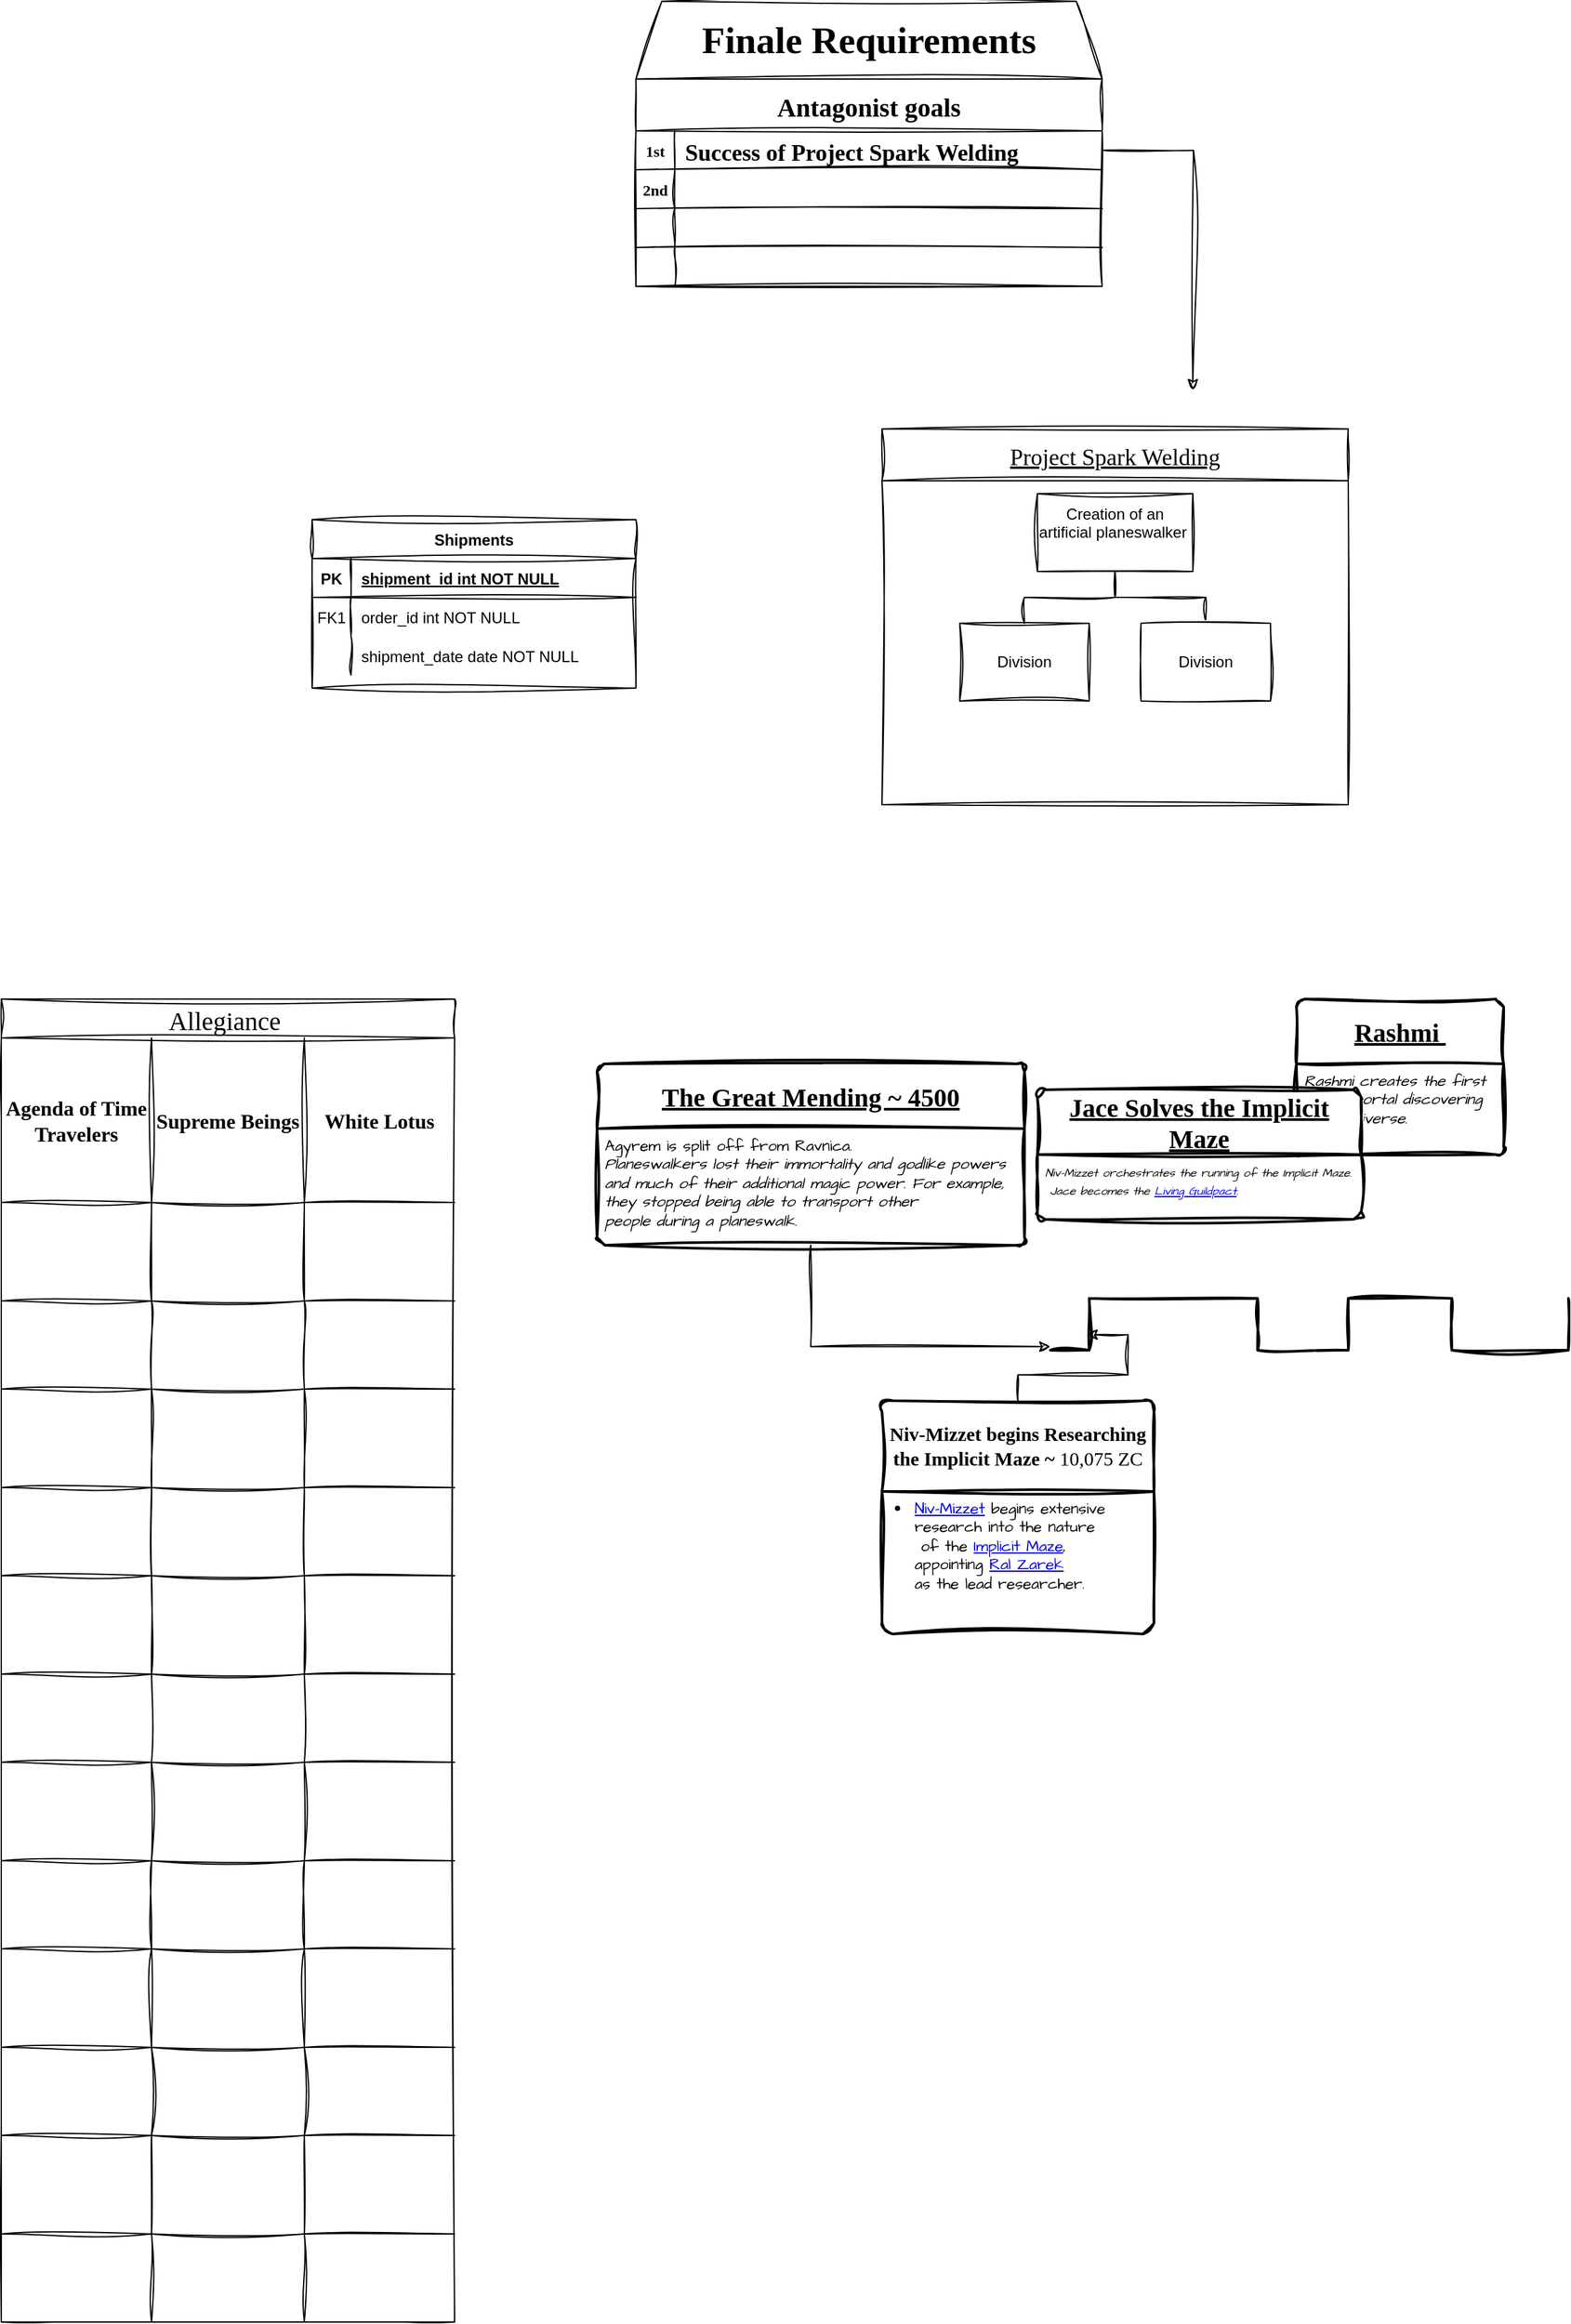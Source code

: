 <mxfile version="22.1.22" type="github">
  <diagram id="R2lEEEUBdFMjLlhIrx00" name="Page-1">
    <mxGraphModel dx="3525" dy="1585" grid="1" gridSize="10" guides="1" tooltips="1" connect="1" arrows="1" fold="1" page="1" pageScale="1" pageWidth="850" pageHeight="1100" math="0" shadow="0" extFonts="Permanent Marker^https://fonts.googleapis.com/css?family=Permanent+Marker">
      <root>
        <mxCell id="0" />
        <mxCell id="1" parent="0" />
        <mxCell id="C-vyLk0tnHw3VtMMgP7b-13" value="Shipments" style="shape=table;startSize=30;container=1;collapsible=1;childLayout=tableLayout;fixedRows=1;rowLines=0;fontStyle=1;align=center;resizeLast=1;labelBackgroundColor=none;sketch=1;curveFitting=1;jiggle=2;" parent="1" vertex="1">
          <mxGeometry y="420" width="250" height="130" as="geometry" />
        </mxCell>
        <mxCell id="C-vyLk0tnHw3VtMMgP7b-14" value="" style="shape=partialRectangle;collapsible=0;dropTarget=0;pointerEvents=0;fillColor=none;points=[[0,0.5],[1,0.5]];portConstraint=eastwest;top=0;left=0;right=0;bottom=1;labelBackgroundColor=none;sketch=1;curveFitting=1;jiggle=2;" parent="C-vyLk0tnHw3VtMMgP7b-13" vertex="1">
          <mxGeometry y="30" width="250" height="30" as="geometry" />
        </mxCell>
        <mxCell id="C-vyLk0tnHw3VtMMgP7b-15" value="PK" style="shape=partialRectangle;overflow=hidden;connectable=0;fillColor=none;top=0;left=0;bottom=0;right=0;fontStyle=1;labelBackgroundColor=none;sketch=1;curveFitting=1;jiggle=2;" parent="C-vyLk0tnHw3VtMMgP7b-14" vertex="1">
          <mxGeometry width="30" height="30" as="geometry">
            <mxRectangle width="30" height="30" as="alternateBounds" />
          </mxGeometry>
        </mxCell>
        <mxCell id="C-vyLk0tnHw3VtMMgP7b-16" value="shipment_id int NOT NULL " style="shape=partialRectangle;overflow=hidden;connectable=0;fillColor=none;top=0;left=0;bottom=0;right=0;align=left;spacingLeft=6;fontStyle=5;labelBackgroundColor=none;sketch=1;curveFitting=1;jiggle=2;" parent="C-vyLk0tnHw3VtMMgP7b-14" vertex="1">
          <mxGeometry x="30" width="220" height="30" as="geometry">
            <mxRectangle width="220" height="30" as="alternateBounds" />
          </mxGeometry>
        </mxCell>
        <mxCell id="C-vyLk0tnHw3VtMMgP7b-17" value="" style="shape=partialRectangle;collapsible=0;dropTarget=0;pointerEvents=0;fillColor=none;points=[[0,0.5],[1,0.5]];portConstraint=eastwest;top=0;left=0;right=0;bottom=0;labelBackgroundColor=none;sketch=1;curveFitting=1;jiggle=2;" parent="C-vyLk0tnHw3VtMMgP7b-13" vertex="1">
          <mxGeometry y="60" width="250" height="30" as="geometry" />
        </mxCell>
        <mxCell id="C-vyLk0tnHw3VtMMgP7b-18" value="FK1" style="shape=partialRectangle;overflow=hidden;connectable=0;fillColor=none;top=0;left=0;bottom=0;right=0;labelBackgroundColor=none;sketch=1;curveFitting=1;jiggle=2;" parent="C-vyLk0tnHw3VtMMgP7b-17" vertex="1">
          <mxGeometry width="30" height="30" as="geometry">
            <mxRectangle width="30" height="30" as="alternateBounds" />
          </mxGeometry>
        </mxCell>
        <mxCell id="C-vyLk0tnHw3VtMMgP7b-19" value="order_id int NOT NULL" style="shape=partialRectangle;overflow=hidden;connectable=0;fillColor=none;top=0;left=0;bottom=0;right=0;align=left;spacingLeft=6;labelBackgroundColor=none;sketch=1;curveFitting=1;jiggle=2;" parent="C-vyLk0tnHw3VtMMgP7b-17" vertex="1">
          <mxGeometry x="30" width="220" height="30" as="geometry">
            <mxRectangle width="220" height="30" as="alternateBounds" />
          </mxGeometry>
        </mxCell>
        <mxCell id="C-vyLk0tnHw3VtMMgP7b-20" value="" style="shape=partialRectangle;collapsible=0;dropTarget=0;pointerEvents=0;fillColor=none;points=[[0,0.5],[1,0.5]];portConstraint=eastwest;top=0;left=0;right=0;bottom=0;labelBackgroundColor=none;sketch=1;curveFitting=1;jiggle=2;" parent="C-vyLk0tnHw3VtMMgP7b-13" vertex="1">
          <mxGeometry y="90" width="250" height="30" as="geometry" />
        </mxCell>
        <mxCell id="C-vyLk0tnHw3VtMMgP7b-21" value="" style="shape=partialRectangle;overflow=hidden;connectable=0;fillColor=none;top=0;left=0;bottom=0;right=0;labelBackgroundColor=none;sketch=1;curveFitting=1;jiggle=2;" parent="C-vyLk0tnHw3VtMMgP7b-20" vertex="1">
          <mxGeometry width="30" height="30" as="geometry">
            <mxRectangle width="30" height="30" as="alternateBounds" />
          </mxGeometry>
        </mxCell>
        <mxCell id="C-vyLk0tnHw3VtMMgP7b-22" value="shipment_date date NOT NULL" style="shape=partialRectangle;overflow=hidden;connectable=0;fillColor=none;top=0;left=0;bottom=0;right=0;align=left;spacingLeft=6;labelBackgroundColor=none;sketch=1;curveFitting=1;jiggle=2;" parent="C-vyLk0tnHw3VtMMgP7b-20" vertex="1">
          <mxGeometry x="30" width="220" height="30" as="geometry">
            <mxRectangle width="220" height="30" as="alternateBounds" />
          </mxGeometry>
        </mxCell>
        <mxCell id="C-vyLk0tnHw3VtMMgP7b-23" value="Antagonist goals" style="shape=table;startSize=40;container=1;collapsible=1;childLayout=tableLayout;fixedRows=1;rowLines=0;fontStyle=1;align=center;resizeLast=1;labelBackgroundColor=none;fontSize=20;fontFamily=Bebas Neue;fontSource=https%3A%2F%2Ffonts.googleapis.com%2Fcss%3Ffamily%3DBebas%2BNeue;sketch=1;curveFitting=1;jiggle=2;" parent="1" vertex="1">
          <mxGeometry x="250" y="80" width="360" height="160" as="geometry">
            <mxRectangle x="250" y="80" width="100" height="30" as="alternateBounds" />
          </mxGeometry>
        </mxCell>
        <mxCell id="fSEFGYRT9wEeC8FM_eow-25" style="shape=partialRectangle;collapsible=0;dropTarget=0;pointerEvents=0;fillColor=none;points=[[0,0.5],[1,0.5]];portConstraint=eastwest;top=0;left=0;right=0;bottom=1;labelBackgroundColor=none;sketch=1;curveFitting=1;jiggle=2;" vertex="1" parent="C-vyLk0tnHw3VtMMgP7b-23">
          <mxGeometry y="40" width="360" height="30" as="geometry" />
        </mxCell>
        <mxCell id="fSEFGYRT9wEeC8FM_eow-26" value="1st" style="shape=partialRectangle;overflow=hidden;connectable=0;fillColor=none;top=0;left=0;bottom=0;right=0;fontStyle=1;align=center;fontFamily=Verdana;labelBackgroundColor=none;sketch=1;curveFitting=1;jiggle=2;" vertex="1" parent="fSEFGYRT9wEeC8FM_eow-25">
          <mxGeometry width="30" height="30" as="geometry">
            <mxRectangle width="30" height="30" as="alternateBounds" />
          </mxGeometry>
        </mxCell>
        <mxCell id="fSEFGYRT9wEeC8FM_eow-27" value="Success of Project Spark Welding" style="shape=partialRectangle;overflow=hidden;connectable=0;fillColor=none;top=0;left=0;bottom=0;right=0;align=left;spacingLeft=6;fontStyle=1;verticalAlign=middle;horizontal=1;fontFamily=Bebas Neue;fontSize=18;fontSource=https%3A%2F%2Ffonts.googleapis.com%2Fcss%3Ffamily%3DBebas%2BNeue;labelBackgroundColor=none;sketch=1;curveFitting=1;jiggle=2;" vertex="1" parent="fSEFGYRT9wEeC8FM_eow-25">
          <mxGeometry x="30" width="330" height="30" as="geometry">
            <mxRectangle width="330" height="30" as="alternateBounds" />
          </mxGeometry>
        </mxCell>
        <mxCell id="fSEFGYRT9wEeC8FM_eow-22" style="shape=partialRectangle;collapsible=0;dropTarget=0;pointerEvents=0;fillColor=none;points=[[0,0.5],[1,0.5]];portConstraint=eastwest;top=0;left=0;right=0;bottom=1;labelBackgroundColor=none;sketch=1;curveFitting=1;jiggle=2;" vertex="1" parent="C-vyLk0tnHw3VtMMgP7b-23">
          <mxGeometry y="70" width="360" height="30" as="geometry" />
        </mxCell>
        <mxCell id="fSEFGYRT9wEeC8FM_eow-23" style="shape=partialRectangle;overflow=hidden;connectable=0;fillColor=none;top=0;left=0;bottom=0;right=0;fontStyle=1;labelBackgroundColor=none;sketch=1;curveFitting=1;jiggle=2;" vertex="1" parent="fSEFGYRT9wEeC8FM_eow-22">
          <mxGeometry width="30" height="30" as="geometry">
            <mxRectangle width="30" height="30" as="alternateBounds" />
          </mxGeometry>
        </mxCell>
        <mxCell id="fSEFGYRT9wEeC8FM_eow-24" style="shape=partialRectangle;overflow=hidden;connectable=0;fillColor=none;top=0;left=0;bottom=0;right=0;align=center;spacingLeft=6;fontStyle=5;verticalAlign=middle;horizontal=1;fontFamily=Times New Roman;fontSize=15;labelBackgroundColor=none;sketch=1;curveFitting=1;jiggle=2;" vertex="1" parent="fSEFGYRT9wEeC8FM_eow-22">
          <mxGeometry x="30" width="330" height="30" as="geometry">
            <mxRectangle width="330" height="30" as="alternateBounds" />
          </mxGeometry>
        </mxCell>
        <mxCell id="fSEFGYRT9wEeC8FM_eow-13" style="shape=partialRectangle;collapsible=0;dropTarget=0;pointerEvents=0;fillColor=none;points=[[0,0.5],[1,0.5]];portConstraint=eastwest;top=0;left=0;right=0;bottom=1;labelBackgroundColor=none;sketch=1;curveFitting=1;jiggle=2;" vertex="1" parent="C-vyLk0tnHw3VtMMgP7b-23">
          <mxGeometry y="100" width="360" height="30" as="geometry" />
        </mxCell>
        <mxCell id="fSEFGYRT9wEeC8FM_eow-14" style="shape=partialRectangle;overflow=hidden;connectable=0;fillColor=none;top=0;left=0;bottom=0;right=0;fontStyle=1;labelBackgroundColor=none;sketch=1;curveFitting=1;jiggle=2;" vertex="1" parent="fSEFGYRT9wEeC8FM_eow-13">
          <mxGeometry width="30" height="30" as="geometry">
            <mxRectangle width="30" height="30" as="alternateBounds" />
          </mxGeometry>
        </mxCell>
        <mxCell id="fSEFGYRT9wEeC8FM_eow-15" style="shape=partialRectangle;overflow=hidden;connectable=0;fillColor=none;top=0;left=0;bottom=0;right=0;align=center;spacingLeft=6;fontStyle=5;verticalAlign=middle;horizontal=1;fontFamily=Times New Roman;fontSize=15;labelBackgroundColor=none;sketch=1;curveFitting=1;jiggle=2;" vertex="1" parent="fSEFGYRT9wEeC8FM_eow-13">
          <mxGeometry x="30" width="330" height="30" as="geometry">
            <mxRectangle width="330" height="30" as="alternateBounds" />
          </mxGeometry>
        </mxCell>
        <mxCell id="C-vyLk0tnHw3VtMMgP7b-24" value="" style="shape=partialRectangle;collapsible=0;dropTarget=0;pointerEvents=0;fillColor=none;points=[[0,0.5],[1,0.5]];portConstraint=eastwest;top=0;left=0;right=0;bottom=1;labelBackgroundColor=none;sketch=1;curveFitting=1;jiggle=2;" parent="C-vyLk0tnHw3VtMMgP7b-23" vertex="1">
          <mxGeometry y="130" width="360" height="30" as="geometry" />
        </mxCell>
        <mxCell id="C-vyLk0tnHw3VtMMgP7b-25" value="" style="shape=partialRectangle;overflow=hidden;connectable=0;fillColor=none;top=0;left=0;bottom=0;right=0;fontStyle=1;labelBackgroundColor=none;sketch=1;curveFitting=1;jiggle=2;" parent="C-vyLk0tnHw3VtMMgP7b-24" vertex="1">
          <mxGeometry width="30" height="30" as="geometry">
            <mxRectangle width="30" height="30" as="alternateBounds" />
          </mxGeometry>
        </mxCell>
        <mxCell id="C-vyLk0tnHw3VtMMgP7b-26" value="" style="shape=partialRectangle;overflow=hidden;connectable=0;fillColor=none;top=0;left=0;bottom=0;right=0;align=center;spacingLeft=6;fontStyle=5;verticalAlign=middle;horizontal=1;fontFamily=Times New Roman;fontSize=15;labelBackgroundColor=none;sketch=1;curveFitting=1;jiggle=2;" parent="C-vyLk0tnHw3VtMMgP7b-24" vertex="1">
          <mxGeometry x="30" width="330" height="30" as="geometry">
            <mxRectangle width="330" height="30" as="alternateBounds" />
          </mxGeometry>
        </mxCell>
        <mxCell id="fSEFGYRT9wEeC8FM_eow-29" value="2nd" style="shape=partialRectangle;overflow=hidden;connectable=0;fillColor=none;top=0;left=0;bottom=0;right=0;fontStyle=1;align=center;fontFamily=Verdana;labelBackgroundColor=none;sketch=1;curveFitting=1;jiggle=2;" vertex="1" parent="1">
          <mxGeometry x="250" y="150" width="30" height="30" as="geometry">
            <mxRectangle width="30" height="30" as="alternateBounds" />
          </mxGeometry>
        </mxCell>
        <mxCell id="fSEFGYRT9wEeC8FM_eow-30" value="Text" style="text;strokeColor=none;align=center;fillColor=none;html=1;verticalAlign=middle;whiteSpace=wrap;rounded=0;labelBackgroundColor=none;sketch=1;curveFitting=1;jiggle=2;" vertex="1" parent="1">
          <mxGeometry x="320" y="30" width="200" height="50" as="geometry" />
        </mxCell>
        <mxCell id="fSEFGYRT9wEeC8FM_eow-31" value="&lt;font data-font-src=&quot;https://fonts.googleapis.com/css?family=Rubik+Burned&quot; face=&quot;Rubik Burned&quot; style=&quot;font-size: 29px;&quot;&gt;&lt;b style=&quot;font-size: 29px;&quot;&gt;Finale Requirements&lt;/b&gt;&lt;/font&gt;" style="shape=trapezoid;perimeter=trapezoidPerimeter;whiteSpace=wrap;html=1;fixedSize=1;fontSize=29;labelBackgroundColor=none;sketch=1;curveFitting=1;jiggle=2;" vertex="1" parent="1">
          <mxGeometry x="250" y="20" width="360" height="60" as="geometry" />
        </mxCell>
        <mxCell id="fSEFGYRT9wEeC8FM_eow-32" style="edgeStyle=orthogonalEdgeStyle;rounded=0;orthogonalLoop=1;jettySize=auto;html=1;entryX=0.5;entryY=0;entryDx=0;entryDy=0;labelBackgroundColor=none;fontColor=default;sketch=1;curveFitting=1;jiggle=2;" edge="1" parent="1" source="fSEFGYRT9wEeC8FM_eow-25">
          <mxGeometry relative="1" as="geometry">
            <mxPoint x="680" y="320" as="targetPoint" />
          </mxGeometry>
        </mxCell>
        <mxCell id="fSEFGYRT9wEeC8FM_eow-33" value="Project Spark Welding" style="swimlane;startSize=40;horizontal=1;containerType=tree;newEdgeStyle={&quot;edgeStyle&quot;:&quot;elbowEdgeStyle&quot;,&quot;startArrow&quot;:&quot;none&quot;,&quot;endArrow&quot;:&quot;none&quot;};fontSize=18;fontFamily=Bebas Neue;fontSource=https%3A%2F%2Ffonts.googleapis.com%2Fcss%3Ffamily%3DBebas%2BNeue;fontStyle=4;spacingTop=0;perimeterSpacing=0;fillStyle=auto;labelBackgroundColor=none;sketch=1;curveFitting=1;jiggle=2;" vertex="1" parent="1">
          <mxGeometry x="440" y="350" width="360" height="290" as="geometry" />
        </mxCell>
        <mxCell id="fSEFGYRT9wEeC8FM_eow-34" value="" style="edgeStyle=elbowEdgeStyle;elbow=vertical;sourcePerimeterSpacing=0;targetPerimeterSpacing=0;startArrow=none;endArrow=none;rounded=0;curved=0;labelBackgroundColor=none;fontColor=default;sketch=1;curveFitting=1;jiggle=2;" edge="1" parent="fSEFGYRT9wEeC8FM_eow-33" source="fSEFGYRT9wEeC8FM_eow-36" target="fSEFGYRT9wEeC8FM_eow-37">
          <mxGeometry relative="1" as="geometry" />
        </mxCell>
        <mxCell id="fSEFGYRT9wEeC8FM_eow-35" value="" style="edgeStyle=elbowEdgeStyle;elbow=vertical;sourcePerimeterSpacing=0;targetPerimeterSpacing=0;startArrow=none;endArrow=none;rounded=0;curved=0;labelBackgroundColor=none;fontColor=default;sketch=1;curveFitting=1;jiggle=2;" edge="1" parent="fSEFGYRT9wEeC8FM_eow-33" source="fSEFGYRT9wEeC8FM_eow-36" target="fSEFGYRT9wEeC8FM_eow-38">
          <mxGeometry relative="1" as="geometry" />
        </mxCell>
        <UserObject label="Creation of an artificial planeswalker&amp;nbsp; &amp;nbsp;" treeRoot="1" id="fSEFGYRT9wEeC8FM_eow-36">
          <mxCell style="whiteSpace=wrap;html=1;align=center;treeFolding=1;treeMoving=1;newEdgeStyle={&quot;edgeStyle&quot;:&quot;elbowEdgeStyle&quot;,&quot;startArrow&quot;:&quot;none&quot;,&quot;endArrow&quot;:&quot;none&quot;};labelBackgroundColor=none;sketch=1;curveFitting=1;jiggle=2;" vertex="1" parent="fSEFGYRT9wEeC8FM_eow-33">
            <mxGeometry x="120" y="50" width="120" height="60" as="geometry" />
          </mxCell>
        </UserObject>
        <mxCell id="fSEFGYRT9wEeC8FM_eow-37" value="Division" style="whiteSpace=wrap;html=1;align=center;verticalAlign=middle;treeFolding=1;treeMoving=1;newEdgeStyle={&quot;edgeStyle&quot;:&quot;elbowEdgeStyle&quot;,&quot;startArrow&quot;:&quot;none&quot;,&quot;endArrow&quot;:&quot;none&quot;};labelBackgroundColor=none;sketch=1;curveFitting=1;jiggle=2;" vertex="1" parent="fSEFGYRT9wEeC8FM_eow-33">
          <mxGeometry x="60" y="150" width="100" height="60" as="geometry" />
        </mxCell>
        <mxCell id="fSEFGYRT9wEeC8FM_eow-38" value="Division" style="whiteSpace=wrap;html=1;align=center;verticalAlign=middle;treeFolding=1;treeMoving=1;newEdgeStyle={&quot;edgeStyle&quot;:&quot;elbowEdgeStyle&quot;,&quot;startArrow&quot;:&quot;none&quot;,&quot;endArrow&quot;:&quot;none&quot;};labelBackgroundColor=none;sketch=1;curveFitting=1;jiggle=2;" vertex="1" parent="fSEFGYRT9wEeC8FM_eow-33">
          <mxGeometry x="200" y="150" width="100" height="60" as="geometry" />
        </mxCell>
        <mxCell id="fSEFGYRT9wEeC8FM_eow-48" value="Allegiance " style="shape=table;startSize=30;container=1;collapsible=0;childLayout=tableLayout;strokeColor=default;fontSize=20;sketch=1;hachureGap=4;jiggle=2;curveFitting=1;fontFamily=Rubik Burned;fontSource=https%3A%2F%2Ffonts.googleapis.com%2Fcss%3Ffamily%3DRubik%2BBurned;" vertex="1" parent="1">
          <mxGeometry x="-240" y="790" width="350" height="1021" as="geometry" />
        </mxCell>
        <mxCell id="fSEFGYRT9wEeC8FM_eow-49" value="" style="shape=tableRow;horizontal=0;startSize=0;swimlaneHead=0;swimlaneBody=0;strokeColor=inherit;top=0;left=0;bottom=0;right=0;collapsible=0;dropTarget=0;fillColor=none;points=[[0,0.5],[1,0.5]];portConstraint=eastwest;fontSize=16;sketch=1;hachureGap=4;jiggle=2;curveFitting=1;fontFamily=Architects Daughter;fontSource=https%3A%2F%2Ffonts.googleapis.com%2Fcss%3Ffamily%3DArchitects%2BDaughter;" vertex="1" parent="fSEFGYRT9wEeC8FM_eow-48">
          <mxGeometry y="30" width="350" height="127" as="geometry" />
        </mxCell>
        <mxCell id="fSEFGYRT9wEeC8FM_eow-50" value="Agenda of Time Travelers" style="shape=partialRectangle;html=1;whiteSpace=wrap;connectable=0;strokeColor=inherit;overflow=hidden;fillColor=none;top=0;left=0;bottom=0;right=0;pointerEvents=1;fontSize=16;sketch=1;hachureGap=4;jiggle=2;curveFitting=1;fontFamily=Oswald;fontSource=https%3A%2F%2Ffonts.googleapis.com%2Fcss%3Ffamily%3DOswald;fontStyle=1" vertex="1" parent="fSEFGYRT9wEeC8FM_eow-49">
          <mxGeometry width="116" height="127" as="geometry">
            <mxRectangle width="116" height="127" as="alternateBounds" />
          </mxGeometry>
        </mxCell>
        <mxCell id="fSEFGYRT9wEeC8FM_eow-51" value="&lt;font data-font-src=&quot;https://fonts.googleapis.com/css?family=Oswald&quot;&gt;Supreme Beings&lt;/font&gt;" style="shape=partialRectangle;html=1;whiteSpace=wrap;connectable=0;strokeColor=inherit;overflow=hidden;fillColor=none;top=0;left=0;bottom=0;right=0;pointerEvents=1;fontSize=16;sketch=1;hachureGap=4;jiggle=2;curveFitting=1;fontFamily=Oswald;fontSource=https%3A%2F%2Ffonts.googleapis.com%2Fcss%3Ffamily%3DOswald;fontStyle=1" vertex="1" parent="fSEFGYRT9wEeC8FM_eow-49">
          <mxGeometry x="116" width="118" height="127" as="geometry">
            <mxRectangle width="118" height="127" as="alternateBounds" />
          </mxGeometry>
        </mxCell>
        <mxCell id="fSEFGYRT9wEeC8FM_eow-52" value="&lt;b&gt;White Lotus&lt;/b&gt;" style="shape=partialRectangle;html=1;whiteSpace=wrap;connectable=0;strokeColor=inherit;overflow=hidden;fillColor=none;top=0;left=0;bottom=0;right=0;pointerEvents=1;fontSize=16;sketch=1;hachureGap=4;jiggle=2;curveFitting=1;fontFamily=Oswald;fontSource=https%3A%2F%2Ffonts.googleapis.com%2Fcss%3Ffamily%3DOswald;" vertex="1" parent="fSEFGYRT9wEeC8FM_eow-49">
          <mxGeometry x="234" width="116" height="127" as="geometry">
            <mxRectangle width="116" height="127" as="alternateBounds" />
          </mxGeometry>
        </mxCell>
        <mxCell id="fSEFGYRT9wEeC8FM_eow-53" value="" style="shape=tableRow;horizontal=0;startSize=0;swimlaneHead=0;swimlaneBody=0;strokeColor=inherit;top=0;left=0;bottom=0;right=0;collapsible=0;dropTarget=0;fillColor=none;points=[[0,0.5],[1,0.5]];portConstraint=eastwest;fontSize=16;sketch=1;hachureGap=4;jiggle=2;curveFitting=1;fontFamily=Architects Daughter;fontSource=https%3A%2F%2Ffonts.googleapis.com%2Fcss%3Ffamily%3DArchitects%2BDaughter;" vertex="1" parent="fSEFGYRT9wEeC8FM_eow-48">
          <mxGeometry y="157" width="350" height="76" as="geometry" />
        </mxCell>
        <mxCell id="fSEFGYRT9wEeC8FM_eow-54" value="" style="shape=partialRectangle;html=1;whiteSpace=wrap;connectable=0;strokeColor=inherit;overflow=hidden;fillColor=none;top=0;left=0;bottom=0;right=0;pointerEvents=1;fontSize=16;sketch=1;hachureGap=4;jiggle=2;curveFitting=1;fontFamily=Oswald;fontSource=https%3A%2F%2Ffonts.googleapis.com%2Fcss%3Ffamily%3DOswald;" vertex="1" parent="fSEFGYRT9wEeC8FM_eow-53">
          <mxGeometry width="116" height="76" as="geometry">
            <mxRectangle width="116" height="76" as="alternateBounds" />
          </mxGeometry>
        </mxCell>
        <mxCell id="fSEFGYRT9wEeC8FM_eow-55" value="" style="shape=partialRectangle;html=1;whiteSpace=wrap;connectable=0;strokeColor=inherit;overflow=hidden;fillColor=none;top=0;left=0;bottom=0;right=0;pointerEvents=1;fontSize=16;sketch=1;hachureGap=4;jiggle=2;curveFitting=1;fontFamily=Oswald;fontSource=https%3A%2F%2Ffonts.googleapis.com%2Fcss%3Ffamily%3DOswald;" vertex="1" parent="fSEFGYRT9wEeC8FM_eow-53">
          <mxGeometry x="116" width="118" height="76" as="geometry">
            <mxRectangle width="118" height="76" as="alternateBounds" />
          </mxGeometry>
        </mxCell>
        <mxCell id="fSEFGYRT9wEeC8FM_eow-56" value="" style="shape=partialRectangle;html=1;whiteSpace=wrap;connectable=0;strokeColor=inherit;overflow=hidden;fillColor=none;top=0;left=0;bottom=0;right=0;pointerEvents=1;fontSize=16;sketch=1;hachureGap=4;jiggle=2;curveFitting=1;fontFamily=Oswald;fontSource=https%3A%2F%2Ffonts.googleapis.com%2Fcss%3Ffamily%3DOswald;" vertex="1" parent="fSEFGYRT9wEeC8FM_eow-53">
          <mxGeometry x="234" width="116" height="76" as="geometry">
            <mxRectangle width="116" height="76" as="alternateBounds" />
          </mxGeometry>
        </mxCell>
        <mxCell id="fSEFGYRT9wEeC8FM_eow-57" value="" style="shape=tableRow;horizontal=0;startSize=0;swimlaneHead=0;swimlaneBody=0;strokeColor=inherit;top=0;left=0;bottom=0;right=0;collapsible=0;dropTarget=0;fillColor=none;points=[[0,0.5],[1,0.5]];portConstraint=eastwest;fontSize=16;sketch=1;hachureGap=4;jiggle=2;curveFitting=1;fontFamily=Architects Daughter;fontSource=https%3A%2F%2Ffonts.googleapis.com%2Fcss%3Ffamily%3DArchitects%2BDaughter;" vertex="1" parent="fSEFGYRT9wEeC8FM_eow-48">
          <mxGeometry y="233" width="350" height="68" as="geometry" />
        </mxCell>
        <mxCell id="fSEFGYRT9wEeC8FM_eow-58" value="" style="shape=partialRectangle;html=1;whiteSpace=wrap;connectable=0;strokeColor=inherit;overflow=hidden;fillColor=none;top=0;left=0;bottom=0;right=0;pointerEvents=1;fontSize=16;sketch=1;hachureGap=4;jiggle=2;curveFitting=1;fontFamily=Oswald;fontSource=https%3A%2F%2Ffonts.googleapis.com%2Fcss%3Ffamily%3DOswald;" vertex="1" parent="fSEFGYRT9wEeC8FM_eow-57">
          <mxGeometry width="116" height="68" as="geometry">
            <mxRectangle width="116" height="68" as="alternateBounds" />
          </mxGeometry>
        </mxCell>
        <mxCell id="fSEFGYRT9wEeC8FM_eow-59" value="" style="shape=partialRectangle;html=1;whiteSpace=wrap;connectable=0;strokeColor=inherit;overflow=hidden;fillColor=none;top=0;left=0;bottom=0;right=0;pointerEvents=1;fontSize=16;sketch=1;hachureGap=4;jiggle=2;curveFitting=1;fontFamily=Oswald;fontSource=https%3A%2F%2Ffonts.googleapis.com%2Fcss%3Ffamily%3DOswald;" vertex="1" parent="fSEFGYRT9wEeC8FM_eow-57">
          <mxGeometry x="116" width="118" height="68" as="geometry">
            <mxRectangle width="118" height="68" as="alternateBounds" />
          </mxGeometry>
        </mxCell>
        <mxCell id="fSEFGYRT9wEeC8FM_eow-60" value="" style="shape=partialRectangle;html=1;whiteSpace=wrap;connectable=0;strokeColor=inherit;overflow=hidden;fillColor=none;top=0;left=0;bottom=0;right=0;pointerEvents=1;fontSize=16;sketch=1;hachureGap=4;jiggle=2;curveFitting=1;fontFamily=Oswald;fontSource=https%3A%2F%2Ffonts.googleapis.com%2Fcss%3Ffamily%3DOswald;" vertex="1" parent="fSEFGYRT9wEeC8FM_eow-57">
          <mxGeometry x="234" width="116" height="68" as="geometry">
            <mxRectangle width="116" height="68" as="alternateBounds" />
          </mxGeometry>
        </mxCell>
        <mxCell id="fSEFGYRT9wEeC8FM_eow-86" value="" style="shape=tableRow;horizontal=0;startSize=0;swimlaneHead=0;swimlaneBody=0;strokeColor=inherit;top=0;left=0;bottom=0;right=0;collapsible=0;dropTarget=0;fillColor=none;points=[[0,0.5],[1,0.5]];portConstraint=eastwest;fontSize=16;sketch=1;hachureGap=4;jiggle=2;curveFitting=1;fontFamily=Architects Daughter;fontSource=https%3A%2F%2Ffonts.googleapis.com%2Fcss%3Ffamily%3DArchitects%2BDaughter;" vertex="1" parent="fSEFGYRT9wEeC8FM_eow-48">
          <mxGeometry y="301" width="350" height="76" as="geometry" />
        </mxCell>
        <mxCell id="fSEFGYRT9wEeC8FM_eow-87" value="" style="shape=partialRectangle;html=1;whiteSpace=wrap;connectable=0;strokeColor=inherit;overflow=hidden;fillColor=none;top=0;left=0;bottom=0;right=0;pointerEvents=1;fontSize=16;sketch=1;hachureGap=4;jiggle=2;curveFitting=1;fontFamily=Oswald;fontSource=https%3A%2F%2Ffonts.googleapis.com%2Fcss%3Ffamily%3DOswald;" vertex="1" parent="fSEFGYRT9wEeC8FM_eow-86">
          <mxGeometry width="116" height="76" as="geometry">
            <mxRectangle width="116" height="76" as="alternateBounds" />
          </mxGeometry>
        </mxCell>
        <mxCell id="fSEFGYRT9wEeC8FM_eow-88" value="" style="shape=partialRectangle;html=1;whiteSpace=wrap;connectable=0;strokeColor=inherit;overflow=hidden;fillColor=none;top=0;left=0;bottom=0;right=0;pointerEvents=1;fontSize=16;sketch=1;hachureGap=4;jiggle=2;curveFitting=1;fontFamily=Oswald;fontSource=https%3A%2F%2Ffonts.googleapis.com%2Fcss%3Ffamily%3DOswald;" vertex="1" parent="fSEFGYRT9wEeC8FM_eow-86">
          <mxGeometry x="116" width="118" height="76" as="geometry">
            <mxRectangle width="118" height="76" as="alternateBounds" />
          </mxGeometry>
        </mxCell>
        <mxCell id="fSEFGYRT9wEeC8FM_eow-89" value="" style="shape=partialRectangle;html=1;whiteSpace=wrap;connectable=0;strokeColor=inherit;overflow=hidden;fillColor=none;top=0;left=0;bottom=0;right=0;pointerEvents=1;fontSize=16;sketch=1;hachureGap=4;jiggle=2;curveFitting=1;fontFamily=Oswald;fontSource=https%3A%2F%2Ffonts.googleapis.com%2Fcss%3Ffamily%3DOswald;" vertex="1" parent="fSEFGYRT9wEeC8FM_eow-86">
          <mxGeometry x="234" width="116" height="76" as="geometry">
            <mxRectangle width="116" height="76" as="alternateBounds" />
          </mxGeometry>
        </mxCell>
        <mxCell id="fSEFGYRT9wEeC8FM_eow-90" value="" style="shape=tableRow;horizontal=0;startSize=0;swimlaneHead=0;swimlaneBody=0;strokeColor=inherit;top=0;left=0;bottom=0;right=0;collapsible=0;dropTarget=0;fillColor=none;points=[[0,0.5],[1,0.5]];portConstraint=eastwest;fontSize=16;sketch=1;hachureGap=4;jiggle=2;curveFitting=1;fontFamily=Architects Daughter;fontSource=https%3A%2F%2Ffonts.googleapis.com%2Fcss%3Ffamily%3DArchitects%2BDaughter;" vertex="1" parent="fSEFGYRT9wEeC8FM_eow-48">
          <mxGeometry y="377" width="350" height="68" as="geometry" />
        </mxCell>
        <mxCell id="fSEFGYRT9wEeC8FM_eow-91" value="" style="shape=partialRectangle;html=1;whiteSpace=wrap;connectable=0;strokeColor=inherit;overflow=hidden;fillColor=none;top=0;left=0;bottom=0;right=0;pointerEvents=1;fontSize=16;sketch=1;hachureGap=4;jiggle=2;curveFitting=1;fontFamily=Oswald;fontSource=https%3A%2F%2Ffonts.googleapis.com%2Fcss%3Ffamily%3DOswald;" vertex="1" parent="fSEFGYRT9wEeC8FM_eow-90">
          <mxGeometry width="116" height="68" as="geometry">
            <mxRectangle width="116" height="68" as="alternateBounds" />
          </mxGeometry>
        </mxCell>
        <mxCell id="fSEFGYRT9wEeC8FM_eow-92" value="" style="shape=partialRectangle;html=1;whiteSpace=wrap;connectable=0;strokeColor=inherit;overflow=hidden;fillColor=none;top=0;left=0;bottom=0;right=0;pointerEvents=1;fontSize=16;sketch=1;hachureGap=4;jiggle=2;curveFitting=1;fontFamily=Oswald;fontSource=https%3A%2F%2Ffonts.googleapis.com%2Fcss%3Ffamily%3DOswald;" vertex="1" parent="fSEFGYRT9wEeC8FM_eow-90">
          <mxGeometry x="116" width="118" height="68" as="geometry">
            <mxRectangle width="118" height="68" as="alternateBounds" />
          </mxGeometry>
        </mxCell>
        <mxCell id="fSEFGYRT9wEeC8FM_eow-93" value="" style="shape=partialRectangle;html=1;whiteSpace=wrap;connectable=0;strokeColor=inherit;overflow=hidden;fillColor=none;top=0;left=0;bottom=0;right=0;pointerEvents=1;fontSize=16;sketch=1;hachureGap=4;jiggle=2;curveFitting=1;fontFamily=Oswald;fontSource=https%3A%2F%2Ffonts.googleapis.com%2Fcss%3Ffamily%3DOswald;" vertex="1" parent="fSEFGYRT9wEeC8FM_eow-90">
          <mxGeometry x="234" width="116" height="68" as="geometry">
            <mxRectangle width="116" height="68" as="alternateBounds" />
          </mxGeometry>
        </mxCell>
        <mxCell id="fSEFGYRT9wEeC8FM_eow-94" value="" style="shape=tableRow;horizontal=0;startSize=0;swimlaneHead=0;swimlaneBody=0;strokeColor=inherit;top=0;left=0;bottom=0;right=0;collapsible=0;dropTarget=0;fillColor=none;points=[[0,0.5],[1,0.5]];portConstraint=eastwest;fontSize=16;sketch=1;hachureGap=4;jiggle=2;curveFitting=1;fontFamily=Architects Daughter;fontSource=https%3A%2F%2Ffonts.googleapis.com%2Fcss%3Ffamily%3DArchitects%2BDaughter;" vertex="1" parent="fSEFGYRT9wEeC8FM_eow-48">
          <mxGeometry y="445" width="350" height="76" as="geometry" />
        </mxCell>
        <mxCell id="fSEFGYRT9wEeC8FM_eow-95" value="" style="shape=partialRectangle;html=1;whiteSpace=wrap;connectable=0;strokeColor=inherit;overflow=hidden;fillColor=none;top=0;left=0;bottom=0;right=0;pointerEvents=1;fontSize=16;sketch=1;hachureGap=4;jiggle=2;curveFitting=1;fontFamily=Oswald;fontSource=https%3A%2F%2Ffonts.googleapis.com%2Fcss%3Ffamily%3DOswald;" vertex="1" parent="fSEFGYRT9wEeC8FM_eow-94">
          <mxGeometry width="116" height="76" as="geometry">
            <mxRectangle width="116" height="76" as="alternateBounds" />
          </mxGeometry>
        </mxCell>
        <mxCell id="fSEFGYRT9wEeC8FM_eow-96" value="" style="shape=partialRectangle;html=1;whiteSpace=wrap;connectable=0;strokeColor=inherit;overflow=hidden;fillColor=none;top=0;left=0;bottom=0;right=0;pointerEvents=1;fontSize=16;sketch=1;hachureGap=4;jiggle=2;curveFitting=1;fontFamily=Oswald;fontSource=https%3A%2F%2Ffonts.googleapis.com%2Fcss%3Ffamily%3DOswald;" vertex="1" parent="fSEFGYRT9wEeC8FM_eow-94">
          <mxGeometry x="116" width="118" height="76" as="geometry">
            <mxRectangle width="118" height="76" as="alternateBounds" />
          </mxGeometry>
        </mxCell>
        <mxCell id="fSEFGYRT9wEeC8FM_eow-97" value="" style="shape=partialRectangle;html=1;whiteSpace=wrap;connectable=0;strokeColor=inherit;overflow=hidden;fillColor=none;top=0;left=0;bottom=0;right=0;pointerEvents=1;fontSize=16;sketch=1;hachureGap=4;jiggle=2;curveFitting=1;fontFamily=Oswald;fontSource=https%3A%2F%2Ffonts.googleapis.com%2Fcss%3Ffamily%3DOswald;" vertex="1" parent="fSEFGYRT9wEeC8FM_eow-94">
          <mxGeometry x="234" width="116" height="76" as="geometry">
            <mxRectangle width="116" height="76" as="alternateBounds" />
          </mxGeometry>
        </mxCell>
        <mxCell id="fSEFGYRT9wEeC8FM_eow-98" value="" style="shape=tableRow;horizontal=0;startSize=0;swimlaneHead=0;swimlaneBody=0;strokeColor=inherit;top=0;left=0;bottom=0;right=0;collapsible=0;dropTarget=0;fillColor=none;points=[[0,0.5],[1,0.5]];portConstraint=eastwest;fontSize=16;sketch=1;hachureGap=4;jiggle=2;curveFitting=1;fontFamily=Architects Daughter;fontSource=https%3A%2F%2Ffonts.googleapis.com%2Fcss%3Ffamily%3DArchitects%2BDaughter;" vertex="1" parent="fSEFGYRT9wEeC8FM_eow-48">
          <mxGeometry y="521" width="350" height="68" as="geometry" />
        </mxCell>
        <mxCell id="fSEFGYRT9wEeC8FM_eow-99" value="" style="shape=partialRectangle;html=1;whiteSpace=wrap;connectable=0;strokeColor=inherit;overflow=hidden;fillColor=none;top=0;left=0;bottom=0;right=0;pointerEvents=1;fontSize=16;sketch=1;hachureGap=4;jiggle=2;curveFitting=1;fontFamily=Oswald;fontSource=https%3A%2F%2Ffonts.googleapis.com%2Fcss%3Ffamily%3DOswald;" vertex="1" parent="fSEFGYRT9wEeC8FM_eow-98">
          <mxGeometry width="116" height="68" as="geometry">
            <mxRectangle width="116" height="68" as="alternateBounds" />
          </mxGeometry>
        </mxCell>
        <mxCell id="fSEFGYRT9wEeC8FM_eow-100" value="" style="shape=partialRectangle;html=1;whiteSpace=wrap;connectable=0;strokeColor=inherit;overflow=hidden;fillColor=none;top=0;left=0;bottom=0;right=0;pointerEvents=1;fontSize=16;sketch=1;hachureGap=4;jiggle=2;curveFitting=1;fontFamily=Oswald;fontSource=https%3A%2F%2Ffonts.googleapis.com%2Fcss%3Ffamily%3DOswald;" vertex="1" parent="fSEFGYRT9wEeC8FM_eow-98">
          <mxGeometry x="116" width="118" height="68" as="geometry">
            <mxRectangle width="118" height="68" as="alternateBounds" />
          </mxGeometry>
        </mxCell>
        <mxCell id="fSEFGYRT9wEeC8FM_eow-101" value="" style="shape=partialRectangle;html=1;whiteSpace=wrap;connectable=0;strokeColor=inherit;overflow=hidden;fillColor=none;top=0;left=0;bottom=0;right=0;pointerEvents=1;fontSize=16;sketch=1;hachureGap=4;jiggle=2;curveFitting=1;fontFamily=Oswald;fontSource=https%3A%2F%2Ffonts.googleapis.com%2Fcss%3Ffamily%3DOswald;" vertex="1" parent="fSEFGYRT9wEeC8FM_eow-98">
          <mxGeometry x="234" width="116" height="68" as="geometry">
            <mxRectangle width="116" height="68" as="alternateBounds" />
          </mxGeometry>
        </mxCell>
        <mxCell id="fSEFGYRT9wEeC8FM_eow-102" value="" style="shape=tableRow;horizontal=0;startSize=0;swimlaneHead=0;swimlaneBody=0;strokeColor=inherit;top=0;left=0;bottom=0;right=0;collapsible=0;dropTarget=0;fillColor=none;points=[[0,0.5],[1,0.5]];portConstraint=eastwest;fontSize=16;sketch=1;hachureGap=4;jiggle=2;curveFitting=1;fontFamily=Architects Daughter;fontSource=https%3A%2F%2Ffonts.googleapis.com%2Fcss%3Ffamily%3DArchitects%2BDaughter;" vertex="1" parent="fSEFGYRT9wEeC8FM_eow-48">
          <mxGeometry y="589" width="350" height="76" as="geometry" />
        </mxCell>
        <mxCell id="fSEFGYRT9wEeC8FM_eow-103" value="" style="shape=partialRectangle;html=1;whiteSpace=wrap;connectable=0;strokeColor=inherit;overflow=hidden;fillColor=none;top=0;left=0;bottom=0;right=0;pointerEvents=1;fontSize=16;sketch=1;hachureGap=4;jiggle=2;curveFitting=1;fontFamily=Oswald;fontSource=https%3A%2F%2Ffonts.googleapis.com%2Fcss%3Ffamily%3DOswald;" vertex="1" parent="fSEFGYRT9wEeC8FM_eow-102">
          <mxGeometry width="116" height="76" as="geometry">
            <mxRectangle width="116" height="76" as="alternateBounds" />
          </mxGeometry>
        </mxCell>
        <mxCell id="fSEFGYRT9wEeC8FM_eow-104" value="" style="shape=partialRectangle;html=1;whiteSpace=wrap;connectable=0;strokeColor=inherit;overflow=hidden;fillColor=none;top=0;left=0;bottom=0;right=0;pointerEvents=1;fontSize=16;sketch=1;hachureGap=4;jiggle=2;curveFitting=1;fontFamily=Oswald;fontSource=https%3A%2F%2Ffonts.googleapis.com%2Fcss%3Ffamily%3DOswald;" vertex="1" parent="fSEFGYRT9wEeC8FM_eow-102">
          <mxGeometry x="116" width="118" height="76" as="geometry">
            <mxRectangle width="118" height="76" as="alternateBounds" />
          </mxGeometry>
        </mxCell>
        <mxCell id="fSEFGYRT9wEeC8FM_eow-105" value="" style="shape=partialRectangle;html=1;whiteSpace=wrap;connectable=0;strokeColor=inherit;overflow=hidden;fillColor=none;top=0;left=0;bottom=0;right=0;pointerEvents=1;fontSize=16;sketch=1;hachureGap=4;jiggle=2;curveFitting=1;fontFamily=Oswald;fontSource=https%3A%2F%2Ffonts.googleapis.com%2Fcss%3Ffamily%3DOswald;" vertex="1" parent="fSEFGYRT9wEeC8FM_eow-102">
          <mxGeometry x="234" width="116" height="76" as="geometry">
            <mxRectangle width="116" height="76" as="alternateBounds" />
          </mxGeometry>
        </mxCell>
        <mxCell id="fSEFGYRT9wEeC8FM_eow-106" value="" style="shape=tableRow;horizontal=0;startSize=0;swimlaneHead=0;swimlaneBody=0;strokeColor=inherit;top=0;left=0;bottom=0;right=0;collapsible=0;dropTarget=0;fillColor=none;points=[[0,0.5],[1,0.5]];portConstraint=eastwest;fontSize=16;sketch=1;hachureGap=4;jiggle=2;curveFitting=1;fontFamily=Architects Daughter;fontSource=https%3A%2F%2Ffonts.googleapis.com%2Fcss%3Ffamily%3DArchitects%2BDaughter;" vertex="1" parent="fSEFGYRT9wEeC8FM_eow-48">
          <mxGeometry y="665" width="350" height="68" as="geometry" />
        </mxCell>
        <mxCell id="fSEFGYRT9wEeC8FM_eow-107" value="" style="shape=partialRectangle;html=1;whiteSpace=wrap;connectable=0;strokeColor=inherit;overflow=hidden;fillColor=none;top=0;left=0;bottom=0;right=0;pointerEvents=1;fontSize=16;sketch=1;hachureGap=4;jiggle=2;curveFitting=1;fontFamily=Oswald;fontSource=https%3A%2F%2Ffonts.googleapis.com%2Fcss%3Ffamily%3DOswald;" vertex="1" parent="fSEFGYRT9wEeC8FM_eow-106">
          <mxGeometry width="116" height="68" as="geometry">
            <mxRectangle width="116" height="68" as="alternateBounds" />
          </mxGeometry>
        </mxCell>
        <mxCell id="fSEFGYRT9wEeC8FM_eow-108" value="" style="shape=partialRectangle;html=1;whiteSpace=wrap;connectable=0;strokeColor=inherit;overflow=hidden;fillColor=none;top=0;left=0;bottom=0;right=0;pointerEvents=1;fontSize=16;sketch=1;hachureGap=4;jiggle=2;curveFitting=1;fontFamily=Oswald;fontSource=https%3A%2F%2Ffonts.googleapis.com%2Fcss%3Ffamily%3DOswald;" vertex="1" parent="fSEFGYRT9wEeC8FM_eow-106">
          <mxGeometry x="116" width="118" height="68" as="geometry">
            <mxRectangle width="118" height="68" as="alternateBounds" />
          </mxGeometry>
        </mxCell>
        <mxCell id="fSEFGYRT9wEeC8FM_eow-109" value="" style="shape=partialRectangle;html=1;whiteSpace=wrap;connectable=0;strokeColor=inherit;overflow=hidden;fillColor=none;top=0;left=0;bottom=0;right=0;pointerEvents=1;fontSize=16;sketch=1;hachureGap=4;jiggle=2;curveFitting=1;fontFamily=Oswald;fontSource=https%3A%2F%2Ffonts.googleapis.com%2Fcss%3Ffamily%3DOswald;" vertex="1" parent="fSEFGYRT9wEeC8FM_eow-106">
          <mxGeometry x="234" width="116" height="68" as="geometry">
            <mxRectangle width="116" height="68" as="alternateBounds" />
          </mxGeometry>
        </mxCell>
        <mxCell id="fSEFGYRT9wEeC8FM_eow-110" value="" style="shape=tableRow;horizontal=0;startSize=0;swimlaneHead=0;swimlaneBody=0;strokeColor=inherit;top=0;left=0;bottom=0;right=0;collapsible=0;dropTarget=0;fillColor=none;points=[[0,0.5],[1,0.5]];portConstraint=eastwest;fontSize=16;sketch=1;hachureGap=4;jiggle=2;curveFitting=1;fontFamily=Architects Daughter;fontSource=https%3A%2F%2Ffonts.googleapis.com%2Fcss%3Ffamily%3DArchitects%2BDaughter;" vertex="1" parent="fSEFGYRT9wEeC8FM_eow-48">
          <mxGeometry y="733" width="350" height="76" as="geometry" />
        </mxCell>
        <mxCell id="fSEFGYRT9wEeC8FM_eow-111" value="" style="shape=partialRectangle;html=1;whiteSpace=wrap;connectable=0;strokeColor=inherit;overflow=hidden;fillColor=none;top=0;left=0;bottom=0;right=0;pointerEvents=1;fontSize=16;sketch=1;hachureGap=4;jiggle=2;curveFitting=1;fontFamily=Oswald;fontSource=https%3A%2F%2Ffonts.googleapis.com%2Fcss%3Ffamily%3DOswald;" vertex="1" parent="fSEFGYRT9wEeC8FM_eow-110">
          <mxGeometry width="116" height="76" as="geometry">
            <mxRectangle width="116" height="76" as="alternateBounds" />
          </mxGeometry>
        </mxCell>
        <mxCell id="fSEFGYRT9wEeC8FM_eow-112" value="" style="shape=partialRectangle;html=1;whiteSpace=wrap;connectable=0;strokeColor=inherit;overflow=hidden;fillColor=none;top=0;left=0;bottom=0;right=0;pointerEvents=1;fontSize=16;sketch=1;hachureGap=4;jiggle=2;curveFitting=1;fontFamily=Oswald;fontSource=https%3A%2F%2Ffonts.googleapis.com%2Fcss%3Ffamily%3DOswald;" vertex="1" parent="fSEFGYRT9wEeC8FM_eow-110">
          <mxGeometry x="116" width="118" height="76" as="geometry">
            <mxRectangle width="118" height="76" as="alternateBounds" />
          </mxGeometry>
        </mxCell>
        <mxCell id="fSEFGYRT9wEeC8FM_eow-113" value="" style="shape=partialRectangle;html=1;whiteSpace=wrap;connectable=0;strokeColor=inherit;overflow=hidden;fillColor=none;top=0;left=0;bottom=0;right=0;pointerEvents=1;fontSize=16;sketch=1;hachureGap=4;jiggle=2;curveFitting=1;fontFamily=Oswald;fontSource=https%3A%2F%2Ffonts.googleapis.com%2Fcss%3Ffamily%3DOswald;" vertex="1" parent="fSEFGYRT9wEeC8FM_eow-110">
          <mxGeometry x="234" width="116" height="76" as="geometry">
            <mxRectangle width="116" height="76" as="alternateBounds" />
          </mxGeometry>
        </mxCell>
        <mxCell id="fSEFGYRT9wEeC8FM_eow-114" value="" style="shape=tableRow;horizontal=0;startSize=0;swimlaneHead=0;swimlaneBody=0;strokeColor=inherit;top=0;left=0;bottom=0;right=0;collapsible=0;dropTarget=0;fillColor=none;points=[[0,0.5],[1,0.5]];portConstraint=eastwest;fontSize=16;sketch=1;hachureGap=4;jiggle=2;curveFitting=1;fontFamily=Architects Daughter;fontSource=https%3A%2F%2Ffonts.googleapis.com%2Fcss%3Ffamily%3DArchitects%2BDaughter;" vertex="1" parent="fSEFGYRT9wEeC8FM_eow-48">
          <mxGeometry y="809" width="350" height="68" as="geometry" />
        </mxCell>
        <mxCell id="fSEFGYRT9wEeC8FM_eow-115" value="" style="shape=partialRectangle;html=1;whiteSpace=wrap;connectable=0;strokeColor=inherit;overflow=hidden;fillColor=none;top=0;left=0;bottom=0;right=0;pointerEvents=1;fontSize=16;sketch=1;hachureGap=4;jiggle=2;curveFitting=1;fontFamily=Oswald;fontSource=https%3A%2F%2Ffonts.googleapis.com%2Fcss%3Ffamily%3DOswald;" vertex="1" parent="fSEFGYRT9wEeC8FM_eow-114">
          <mxGeometry width="116" height="68" as="geometry">
            <mxRectangle width="116" height="68" as="alternateBounds" />
          </mxGeometry>
        </mxCell>
        <mxCell id="fSEFGYRT9wEeC8FM_eow-116" value="" style="shape=partialRectangle;html=1;whiteSpace=wrap;connectable=0;strokeColor=inherit;overflow=hidden;fillColor=none;top=0;left=0;bottom=0;right=0;pointerEvents=1;fontSize=16;sketch=1;hachureGap=4;jiggle=2;curveFitting=1;fontFamily=Oswald;fontSource=https%3A%2F%2Ffonts.googleapis.com%2Fcss%3Ffamily%3DOswald;" vertex="1" parent="fSEFGYRT9wEeC8FM_eow-114">
          <mxGeometry x="116" width="118" height="68" as="geometry">
            <mxRectangle width="118" height="68" as="alternateBounds" />
          </mxGeometry>
        </mxCell>
        <mxCell id="fSEFGYRT9wEeC8FM_eow-117" value="" style="shape=partialRectangle;html=1;whiteSpace=wrap;connectable=0;strokeColor=inherit;overflow=hidden;fillColor=none;top=0;left=0;bottom=0;right=0;pointerEvents=1;fontSize=16;sketch=1;hachureGap=4;jiggle=2;curveFitting=1;fontFamily=Oswald;fontSource=https%3A%2F%2Ffonts.googleapis.com%2Fcss%3Ffamily%3DOswald;" vertex="1" parent="fSEFGYRT9wEeC8FM_eow-114">
          <mxGeometry x="234" width="116" height="68" as="geometry">
            <mxRectangle width="116" height="68" as="alternateBounds" />
          </mxGeometry>
        </mxCell>
        <mxCell id="fSEFGYRT9wEeC8FM_eow-118" value="" style="shape=tableRow;horizontal=0;startSize=0;swimlaneHead=0;swimlaneBody=0;strokeColor=inherit;top=0;left=0;bottom=0;right=0;collapsible=0;dropTarget=0;fillColor=none;points=[[0,0.5],[1,0.5]];portConstraint=eastwest;fontSize=16;sketch=1;hachureGap=4;jiggle=2;curveFitting=1;fontFamily=Architects Daughter;fontSource=https%3A%2F%2Ffonts.googleapis.com%2Fcss%3Ffamily%3DArchitects%2BDaughter;" vertex="1" parent="fSEFGYRT9wEeC8FM_eow-48">
          <mxGeometry y="877" width="350" height="76" as="geometry" />
        </mxCell>
        <mxCell id="fSEFGYRT9wEeC8FM_eow-119" value="" style="shape=partialRectangle;html=1;whiteSpace=wrap;connectable=0;strokeColor=inherit;overflow=hidden;fillColor=none;top=0;left=0;bottom=0;right=0;pointerEvents=1;fontSize=16;sketch=1;hachureGap=4;jiggle=2;curveFitting=1;fontFamily=Oswald;fontSource=https%3A%2F%2Ffonts.googleapis.com%2Fcss%3Ffamily%3DOswald;" vertex="1" parent="fSEFGYRT9wEeC8FM_eow-118">
          <mxGeometry width="116" height="76" as="geometry">
            <mxRectangle width="116" height="76" as="alternateBounds" />
          </mxGeometry>
        </mxCell>
        <mxCell id="fSEFGYRT9wEeC8FM_eow-120" value="" style="shape=partialRectangle;html=1;whiteSpace=wrap;connectable=0;strokeColor=inherit;overflow=hidden;fillColor=none;top=0;left=0;bottom=0;right=0;pointerEvents=1;fontSize=16;sketch=1;hachureGap=4;jiggle=2;curveFitting=1;fontFamily=Oswald;fontSource=https%3A%2F%2Ffonts.googleapis.com%2Fcss%3Ffamily%3DOswald;" vertex="1" parent="fSEFGYRT9wEeC8FM_eow-118">
          <mxGeometry x="116" width="118" height="76" as="geometry">
            <mxRectangle width="118" height="76" as="alternateBounds" />
          </mxGeometry>
        </mxCell>
        <mxCell id="fSEFGYRT9wEeC8FM_eow-121" value="" style="shape=partialRectangle;html=1;whiteSpace=wrap;connectable=0;strokeColor=inherit;overflow=hidden;fillColor=none;top=0;left=0;bottom=0;right=0;pointerEvents=1;fontSize=16;sketch=1;hachureGap=4;jiggle=2;curveFitting=1;fontFamily=Oswald;fontSource=https%3A%2F%2Ffonts.googleapis.com%2Fcss%3Ffamily%3DOswald;" vertex="1" parent="fSEFGYRT9wEeC8FM_eow-118">
          <mxGeometry x="234" width="116" height="76" as="geometry">
            <mxRectangle width="116" height="76" as="alternateBounds" />
          </mxGeometry>
        </mxCell>
        <mxCell id="fSEFGYRT9wEeC8FM_eow-122" value="" style="shape=tableRow;horizontal=0;startSize=0;swimlaneHead=0;swimlaneBody=0;strokeColor=inherit;top=0;left=0;bottom=0;right=0;collapsible=0;dropTarget=0;fillColor=none;points=[[0,0.5],[1,0.5]];portConstraint=eastwest;fontSize=16;sketch=1;hachureGap=4;jiggle=2;curveFitting=1;fontFamily=Architects Daughter;fontSource=https%3A%2F%2Ffonts.googleapis.com%2Fcss%3Ffamily%3DArchitects%2BDaughter;" vertex="1" parent="fSEFGYRT9wEeC8FM_eow-48">
          <mxGeometry y="953" width="350" height="68" as="geometry" />
        </mxCell>
        <mxCell id="fSEFGYRT9wEeC8FM_eow-123" value="" style="shape=partialRectangle;html=1;whiteSpace=wrap;connectable=0;strokeColor=inherit;overflow=hidden;fillColor=none;top=0;left=0;bottom=0;right=0;pointerEvents=1;fontSize=16;sketch=1;hachureGap=4;jiggle=2;curveFitting=1;fontFamily=Oswald;fontSource=https%3A%2F%2Ffonts.googleapis.com%2Fcss%3Ffamily%3DOswald;" vertex="1" parent="fSEFGYRT9wEeC8FM_eow-122">
          <mxGeometry width="116" height="68" as="geometry">
            <mxRectangle width="116" height="68" as="alternateBounds" />
          </mxGeometry>
        </mxCell>
        <mxCell id="fSEFGYRT9wEeC8FM_eow-124" value="" style="shape=partialRectangle;html=1;whiteSpace=wrap;connectable=0;strokeColor=inherit;overflow=hidden;fillColor=none;top=0;left=0;bottom=0;right=0;pointerEvents=1;fontSize=16;sketch=1;hachureGap=4;jiggle=2;curveFitting=1;fontFamily=Oswald;fontSource=https%3A%2F%2Ffonts.googleapis.com%2Fcss%3Ffamily%3DOswald;" vertex="1" parent="fSEFGYRT9wEeC8FM_eow-122">
          <mxGeometry x="116" width="118" height="68" as="geometry">
            <mxRectangle width="118" height="68" as="alternateBounds" />
          </mxGeometry>
        </mxCell>
        <mxCell id="fSEFGYRT9wEeC8FM_eow-125" value="" style="shape=partialRectangle;html=1;whiteSpace=wrap;connectable=0;strokeColor=inherit;overflow=hidden;fillColor=none;top=0;left=0;bottom=0;right=0;pointerEvents=1;fontSize=16;sketch=1;hachureGap=4;jiggle=2;curveFitting=1;fontFamily=Oswald;fontSource=https%3A%2F%2Ffonts.googleapis.com%2Fcss%3Ffamily%3DOswald;" vertex="1" parent="fSEFGYRT9wEeC8FM_eow-122">
          <mxGeometry x="234" width="116" height="68" as="geometry">
            <mxRectangle width="116" height="68" as="alternateBounds" />
          </mxGeometry>
        </mxCell>
        <mxCell id="fSEFGYRT9wEeC8FM_eow-130" value="" style="verticalLabelPosition=bottom;html=1;verticalAlign=top;strokeWidth=2;shape=mxgraph.lean_mapping.timeline2;dx1=0;dy1=0.97;dx2=30;dy2=0;dx3=160;dy3=1;dx4=230;dy4=0;dx5=310;dy5=1;dy6=0;sketch=1;hachureGap=4;jiggle=2;curveFitting=1;fontFamily=Architects Daughter;fontSource=https%3A%2F%2Ffonts.googleapis.com%2Fcss%3Ffamily%3DArchitects%2BDaughter;fontSize=20;points=[[0,0.93,0,0,0],[0.07,0,0,0,-2],[0.07,0.7,0,0,0],[0.24,0,0,0,-2],[0.4,0,0,0,-1],[0.4,0.7,0,0,0],[0.57,0,0,0,-1],[0.57,0.7,0,0,0],[0.64,0,0,0,-2],[0.77,0,0,0,-1],[0.83,0.93,0,0,0],[0.93,0.93,0,0,0],[0.99,0,0,0,-1]];" vertex="1" parent="1">
          <mxGeometry x="570" y="1021" width="400" height="40" as="geometry" />
        </mxCell>
        <mxCell id="fSEFGYRT9wEeC8FM_eow-131" value="&lt;font face=&quot;Oswald&quot; data-font-src=&quot;https://fonts.googleapis.com/css?family=Oswald&quot; style=&quot;font-size: 20px;&quot;&gt;&lt;b style=&quot;&quot;&gt;&lt;u style=&quot;&quot;&gt;Rashmi&amp;nbsp;&lt;/u&gt;&lt;/b&gt;&lt;/font&gt;" style="swimlane;childLayout=stackLayout;horizontal=1;startSize=50;horizontalStack=0;rounded=1;fontSize=14;fontStyle=0;strokeWidth=2;resizeParent=0;resizeLast=1;shadow=0;dashed=0;align=center;arcSize=4;whiteSpace=wrap;html=1;sketch=1;hachureGap=4;jiggle=2;curveFitting=1;fontFamily=Architects Daughter;fontSource=https%3A%2F%2Ffonts.googleapis.com%2Fcss%3Ffamily%3DArchitects%2BDaughter;" vertex="1" parent="1">
          <mxGeometry x="760" y="790" width="160" height="120" as="geometry" />
        </mxCell>
        <mxCell id="fSEFGYRT9wEeC8FM_eow-132" value="&lt;i&gt;Rashmi creates the first &lt;br&gt;planar portal discovering &lt;br&gt;the multiverse.&lt;/i&gt;" style="align=left;strokeColor=none;fillColor=none;spacingLeft=4;fontSize=12;verticalAlign=top;resizable=0;rotatable=0;part=1;html=1;sketch=1;hachureGap=4;jiggle=2;curveFitting=1;fontFamily=Architects Daughter;fontSource=https%3A%2F%2Ffonts.googleapis.com%2Fcss%3Ffamily%3DArchitects%2BDaughter;" vertex="1" parent="fSEFGYRT9wEeC8FM_eow-131">
          <mxGeometry y="50" width="160" height="70" as="geometry" />
        </mxCell>
        <mxCell id="fSEFGYRT9wEeC8FM_eow-136" value="&lt;font style=&quot;font-size: 15px;&quot; data-font-src=&quot;https://fonts.googleapis.com/css?family=Oswald&quot; face=&quot;Oswald&quot;&gt;&lt;span style=&quot;&quot;&gt;&lt;b style=&quot;&quot;&gt;Niv-Mizzet begins Researching the Implicit Maze ~&amp;nbsp;&lt;/b&gt;&lt;/span&gt;&lt;span style=&quot;box-sizing: inherit; border-style: initial; border-color: initial; border-image: initial; vertical-align: initial; text-align: start;&quot;&gt;&lt;font style=&quot;font-size: 15px;&quot;&gt;10,075 ZC&lt;/font&gt;&lt;/span&gt;&lt;/font&gt;" style="swimlane;childLayout=stackLayout;horizontal=1;startSize=70;horizontalStack=0;rounded=1;fontSize=14;fontStyle=0;strokeWidth=2;resizeParent=0;resizeLast=1;shadow=0;dashed=0;align=center;arcSize=4;whiteSpace=wrap;html=1;sketch=1;hachureGap=4;jiggle=2;curveFitting=1;fontFamily=Architects Daughter;fontSource=https%3A%2F%2Ffonts.googleapis.com%2Fcss%3Ffamily%3DArchitects%2BDaughter;" vertex="1" parent="1">
          <mxGeometry x="440" y="1100" width="210" height="180" as="geometry" />
        </mxCell>
        <mxCell id="fSEFGYRT9wEeC8FM_eow-137" value="&lt;ul style=&quot;box-sizing: inherit; border: 0px; margin: 0px 0px 1em 1.6em; padding: 0px; vertical-align: initial; list-style-position: initial; list-style-image: initial;&quot;&gt;&lt;li style=&quot;box-sizing: inherit; border: 0px; margin: 0px; padding: 0px; vertical-align: initial;&quot;&gt;&lt;a style=&quot;box-sizing: inherit; border: 0px; margin: 0px; padding: 0px; vertical-align: initial; transition: color 0.3s ease 0s; line-height: inherit;&quot; title=&quot;Niv-Mizzet&quot; href=&quot;https://mtg.fandom.com/wiki/Niv-Mizzet&quot;&gt;Niv-Mizzet&lt;/a&gt;&amp;nbsp;begins extensive &lt;br&gt;research into the nature&lt;br&gt;&amp;nbsp;of the&amp;nbsp;&lt;a style=&quot;box-sizing: inherit; border: 0px; margin: 0px; padding: 0px; vertical-align: initial; transition: color 0.3s ease 0s; line-height: inherit;&quot; title=&quot;Implicit Maze&quot; href=&quot;https://mtg.fandom.com/wiki/Implicit_Maze&quot;&gt;Implicit Maze&lt;/a&gt;&lt;span style=&quot;box-sizing: inherit; border: 0px; margin: 0px; padding: 0px; vertical-align: initial;&quot;&gt;, &lt;br&gt;appointing&amp;nbsp;&lt;/span&gt;&lt;a style=&quot;box-sizing: inherit; border: 0px; margin: 0px; padding: 0px; vertical-align: initial; transition: color 0.3s ease 0s; line-height: inherit;&quot; title=&quot;Ral Zarek&quot; href=&quot;https://mtg.fandom.com/wiki/Ral_Zarek&quot;&gt;Ral Zarek&lt;/a&gt;&lt;span style=&quot;box-sizing: inherit; border: 0px; margin: 0px; padding: 0px; vertical-align: initial;&quot;&gt;&amp;nbsp;&lt;br&gt;as the lead researcher.&lt;/span&gt;&lt;/li&gt;&lt;/ul&gt;" style="align=left;strokeColor=none;fillColor=none;spacingLeft=4;fontSize=12;verticalAlign=top;resizable=0;rotatable=0;part=1;html=1;sketch=1;hachureGap=4;jiggle=2;curveFitting=1;fontFamily=Architects Daughter;fontSource=https%3A%2F%2Ffonts.googleapis.com%2Fcss%3Ffamily%3DArchitects%2BDaughter;" vertex="1" parent="fSEFGYRT9wEeC8FM_eow-136">
          <mxGeometry y="70" width="210" height="110" as="geometry" />
        </mxCell>
        <mxCell id="fSEFGYRT9wEeC8FM_eow-147" value="&lt;font face=&quot;Oswald&quot;&gt;&lt;span style=&quot;font-size: 20px;&quot;&gt;&lt;b&gt;&lt;u&gt;The Great Mending ~ 4500&lt;/u&gt;&lt;/b&gt;&lt;/span&gt;&lt;/font&gt;" style="swimlane;childLayout=stackLayout;horizontal=1;startSize=50;horizontalStack=0;rounded=1;fontSize=14;fontStyle=0;strokeWidth=2;resizeParent=0;resizeLast=1;shadow=0;dashed=0;align=center;arcSize=4;whiteSpace=wrap;html=1;sketch=1;hachureGap=4;jiggle=2;curveFitting=1;fontFamily=Architects Daughter;fontSource=https%3A%2F%2Ffonts.googleapis.com%2Fcss%3Ffamily%3DArchitects%2BDaughter;" vertex="1" parent="1">
          <mxGeometry x="220" y="840" width="330" height="140" as="geometry" />
        </mxCell>
        <mxCell id="fSEFGYRT9wEeC8FM_eow-148" value="Agyrem is split off from Ravnica.&lt;br&gt;&lt;i&gt;Planeswalkers lost their immortality and godlike powers &lt;br&gt;and much of their additional magic power. For example, &lt;br&gt;they stopped being able to transport other &lt;br&gt;people during a planeswalk.&lt;br&gt;&amp;nbsp;&lt;/i&gt;" style="align=left;strokeColor=none;fillColor=none;spacingLeft=4;fontSize=12;verticalAlign=top;resizable=0;rotatable=0;part=1;html=1;sketch=1;hachureGap=4;jiggle=2;curveFitting=1;fontFamily=Architects Daughter;fontSource=https%3A%2F%2Ffonts.googleapis.com%2Fcss%3Ffamily%3DArchitects%2BDaughter;" vertex="1" parent="fSEFGYRT9wEeC8FM_eow-147">
          <mxGeometry y="50" width="330" height="90" as="geometry" />
        </mxCell>
        <mxCell id="fSEFGYRT9wEeC8FM_eow-149" style="edgeStyle=orthogonalEdgeStyle;rounded=0;sketch=1;hachureGap=4;jiggle=2;curveFitting=1;orthogonalLoop=1;jettySize=auto;html=1;exitX=0.5;exitY=1;exitDx=0;exitDy=0;fontFamily=Architects Daughter;fontSource=https%3A%2F%2Ffonts.googleapis.com%2Fcss%3Ffamily%3DArchitects%2BDaughter;fontSize=16;entryX=0;entryY=0.93;entryDx=0;entryDy=0;entryPerimeter=0;" edge="1" parent="1" source="fSEFGYRT9wEeC8FM_eow-148" target="fSEFGYRT9wEeC8FM_eow-130">
          <mxGeometry relative="1" as="geometry">
            <mxPoint x="470" y="1120" as="targetPoint" />
          </mxGeometry>
        </mxCell>
        <mxCell id="fSEFGYRT9wEeC8FM_eow-151" style="edgeStyle=orthogonalEdgeStyle;rounded=0;sketch=1;hachureGap=4;jiggle=2;curveFitting=1;orthogonalLoop=1;jettySize=auto;html=1;exitX=0.5;exitY=0;exitDx=0;exitDy=0;entryX=0.07;entryY=0.7;entryDx=0;entryDy=0;entryPerimeter=0;fontFamily=Architects Daughter;fontSource=https%3A%2F%2Ffonts.googleapis.com%2Fcss%3Ffamily%3DArchitects%2BDaughter;fontSize=16;" edge="1" parent="1" source="fSEFGYRT9wEeC8FM_eow-136" target="fSEFGYRT9wEeC8FM_eow-130">
          <mxGeometry relative="1" as="geometry">
            <Array as="points">
              <mxPoint x="545" y="1080" />
              <mxPoint x="630" y="1080" />
              <mxPoint x="630" y="1049" />
            </Array>
          </mxGeometry>
        </mxCell>
        <mxCell id="fSEFGYRT9wEeC8FM_eow-152" value="&lt;font face=&quot;Oswald&quot;&gt;&lt;span style=&quot;font-size: 20px;&quot;&gt;&lt;b&gt;&lt;u&gt;Jace Solves the Implicit Maze&lt;/u&gt;&lt;/b&gt;&lt;/span&gt;&lt;/font&gt;" style="swimlane;childLayout=stackLayout;horizontal=1;startSize=50;horizontalStack=0;rounded=1;fontSize=14;fontStyle=0;strokeWidth=2;resizeParent=0;resizeLast=1;shadow=0;dashed=0;align=center;arcSize=4;whiteSpace=wrap;html=1;sketch=1;hachureGap=4;jiggle=2;curveFitting=1;fontFamily=Architects Daughter;fontSource=https%3A%2F%2Ffonts.googleapis.com%2Fcss%3Ffamily%3DArchitects%2BDaughter;" vertex="1" parent="1">
          <mxGeometry x="560" y="860" width="250" height="100" as="geometry" />
        </mxCell>
        <mxCell id="fSEFGYRT9wEeC8FM_eow-153" value="&lt;font style=&quot;font-size: 9px;&quot; face=&quot;Architects Daughter&quot; data-font-src=&quot;https://fonts.googleapis.com/css?family=Architects+Daughter&quot;&gt;&lt;i&gt;Niv-Mizzet orchestrates the running of the&amp;nbsp;&lt;span style=&quot;box-sizing: inherit; border-style: initial; border-color: initial; border-image: initial; vertical-align: initial;&quot;&gt;Implicit Maze&lt;/span&gt;.&lt;br&gt;&amp;nbsp;Jace becomes the&amp;nbsp;&lt;a style=&quot;box-sizing: inherit; border: 0px; margin: 0px; padding: 0px; vertical-align: initial; transition: color 0.3s ease 0s; line-height: inherit;&quot; title=&quot;Guildpact (spell)&quot; href=&quot;https://mtg.fandom.com/wiki/Guildpact_(spell)&quot;&gt;Living Guildpact&lt;/a&gt;.&lt;/i&gt;&lt;/font&gt;&lt;i&gt;&lt;br&gt;&lt;/i&gt;" style="align=left;strokeColor=none;fillColor=none;spacingLeft=4;fontSize=12;verticalAlign=top;resizable=0;rotatable=0;part=1;html=1;sketch=1;hachureGap=4;jiggle=2;curveFitting=1;fontFamily=Architects Daughter;fontSource=https%3A%2F%2Ffonts.googleapis.com%2Fcss%3Ffamily%3DArchitects%2BDaughter;" vertex="1" parent="fSEFGYRT9wEeC8FM_eow-152">
          <mxGeometry y="50" width="250" height="50" as="geometry" />
        </mxCell>
      </root>
    </mxGraphModel>
  </diagram>
</mxfile>
